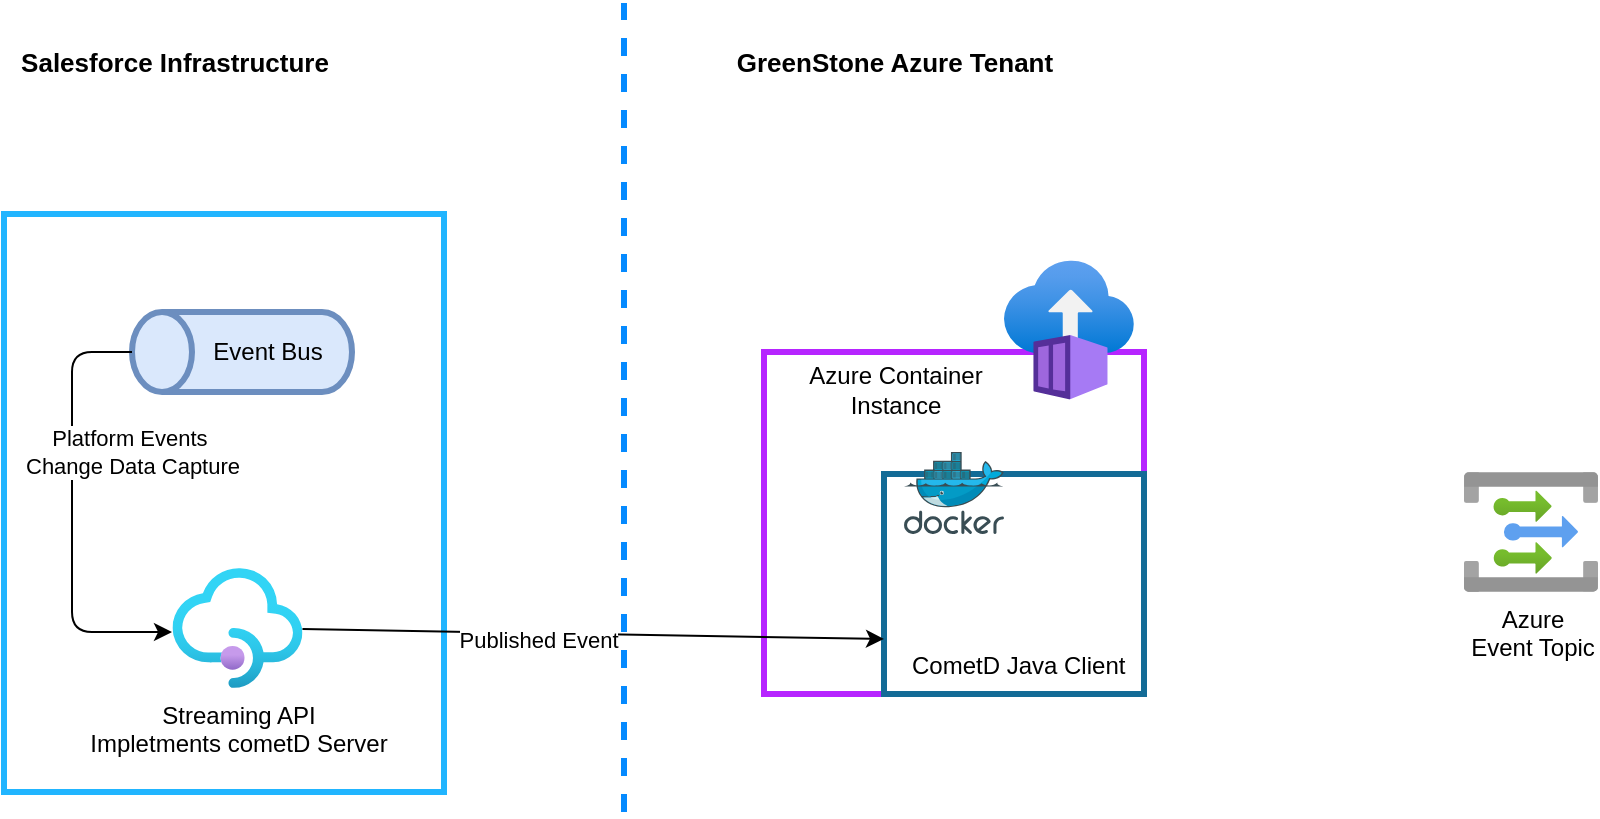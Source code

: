 <mxfile version="14.1.8" type="github">
  <diagram id="1p904DRUSOk9_n-IS_4u" name="Page-1">
    <mxGraphModel dx="1422" dy="762" grid="1" gridSize="10" guides="1" tooltips="1" connect="1" arrows="1" fold="1" page="1" pageScale="1" pageWidth="1100" pageHeight="850" math="0" shadow="0">
      <root>
        <mxCell id="0" />
        <mxCell id="1" parent="0" />
        <mxCell id="9GGa9re0MsrtyDnr-Xyq-20" value="" style="rounded=0;whiteSpace=wrap;html=1;strokeWidth=3;fillColor=none;strokeColor=#B624FF;" vertex="1" parent="1">
          <mxGeometry x="420" y="180" width="190" height="171" as="geometry" />
        </mxCell>
        <mxCell id="9GGa9re0MsrtyDnr-Xyq-19" value="" style="rounded=0;whiteSpace=wrap;html=1;strokeWidth=3;fillColor=none;strokeColor=#136B96;" vertex="1" parent="1">
          <mxGeometry x="480" y="241" width="130" height="110" as="geometry" />
        </mxCell>
        <mxCell id="9GGa9re0MsrtyDnr-Xyq-12" value="" style="rounded=0;whiteSpace=wrap;html=1;strokeWidth=3;fillColor=none;strokeColor=#21B5FF;" vertex="1" parent="1">
          <mxGeometry x="40" y="111" width="220" height="289" as="geometry" />
        </mxCell>
        <mxCell id="9GGa9re0MsrtyDnr-Xyq-8" value="Streaming API&lt;br&gt;Impletments cometD Server" style="aspect=fixed;html=1;points=[];align=center;image;fontSize=12;image=img/lib/azure2/integration/API_Management_Services.svg;strokeColor=#8D36FF;strokeWidth=3;fillColor=none;" vertex="1" parent="1">
          <mxGeometry x="124.23" y="288" width="65" height="60" as="geometry" />
        </mxCell>
        <mxCell id="SHI-ktM-hE5Mo1x6OOOh-1" value="&lt;div&gt;Azure &lt;br&gt;&lt;/div&gt;&lt;div&gt;Event Topic&lt;/div&gt;" style="aspect=fixed;html=1;points=[];align=center;image;fontSize=12;image=img/lib/azure2/integration/Event_Grid_Topics.svg;" parent="1" vertex="1">
          <mxGeometry x="770" y="240" width="67" height="60" as="geometry" />
        </mxCell>
        <mxCell id="SHI-ktM-hE5Mo1x6OOOh-8" value="CometD Java Client" style="shape=image;imageAspect=0;aspect=fixed;verticalLabelPosition=bottom;verticalAlign=top;image=https://external-content.duckduckgo.com/iu/?u=http%3A%2F%2Fwww.vhqpostsg.com%2Fcometd%2FcometdLogo.png&amp;f=1&amp;nofb=1;" parent="1" vertex="1">
          <mxGeometry x="501.05" y="271" width="92.6" height="52" as="geometry" />
        </mxCell>
        <mxCell id="SHI-ktM-hE5Mo1x6OOOh-27" value="" style="endArrow=none;dashed=1;html=1;fontColor=#058AFF;strokeColor=#058AFF;strokeWidth=3;" parent="1" edge="1">
          <mxGeometry width="50" height="50" relative="1" as="geometry">
            <mxPoint x="350" y="410" as="sourcePoint" />
            <mxPoint x="350" y="5.5" as="targetPoint" />
          </mxGeometry>
        </mxCell>
        <mxCell id="SHI-ktM-hE5Mo1x6OOOh-28" value="GreenStone Azure Tenant" style="text;html=1;strokeColor=none;fillColor=none;align=center;verticalAlign=middle;whiteSpace=wrap;rounded=0;fontStyle=1;fontSize=13;" parent="1" vertex="1">
          <mxGeometry x="400" y="20" width="171.3" height="30" as="geometry" />
        </mxCell>
        <mxCell id="SHI-ktM-hE5Mo1x6OOOh-9" value="" style="shape=image;imageAspect=0;aspect=fixed;verticalLabelPosition=bottom;verticalAlign=top;image=https://external-content.duckduckgo.com/iu/?u=https%3A%2F%2Fupload.wikimedia.org%2Fwikipedia%2Fen%2Fthumb%2F8%2F83%2FSalesforce_logo.svg%2F1200px-Salesforce_logo.svg.png&amp;f=1&amp;nofb=1;" parent="1" vertex="1">
          <mxGeometry x="64" y="70" width="91.42" height="64" as="geometry" />
        </mxCell>
        <mxCell id="9GGa9re0MsrtyDnr-Xyq-2" value="Event Bus" style="shape=cylinder3;whiteSpace=wrap;html=1;boundedLbl=1;backgroundOutline=1;size=15;strokeWidth=3;direction=north;strokeColor=#6c8ebf;fillColor=#dae8fc;" vertex="1" parent="1">
          <mxGeometry x="104" y="160" width="110" height="40" as="geometry" />
        </mxCell>
        <mxCell id="9GGa9re0MsrtyDnr-Xyq-3" value="" style="shape=image;imageAspect=0;aspect=fixed;verticalLabelPosition=bottom;verticalAlign=top;image=https://external-content.duckduckgo.com/iu/?u=http%3A%2F%2Fwww.vhqpostsg.com%2Fcometd%2FcometdLogo.png&amp;f=1&amp;nofb=1;" vertex="1" parent="1">
          <mxGeometry x="114" y="240" width="85.47" height="48" as="geometry" />
        </mxCell>
        <mxCell id="9GGa9re0MsrtyDnr-Xyq-5" value="" style="aspect=fixed;html=1;points=[];align=center;image;fontSize=12;image=img/lib/mscae/Docker.svg;strokeColor=#8D36FF;strokeWidth=3;fillColor=none;" vertex="1" parent="1">
          <mxGeometry x="490" y="230" width="50" height="41" as="geometry" />
        </mxCell>
        <mxCell id="9GGa9re0MsrtyDnr-Xyq-10" value="" style="endArrow=classic;html=1;exitX=0.5;exitY=0;exitDx=0;exitDy=0;exitPerimeter=0;" edge="1" parent="1" source="9GGa9re0MsrtyDnr-Xyq-2">
          <mxGeometry width="50" height="50" relative="1" as="geometry">
            <mxPoint x="564" y="400" as="sourcePoint" />
            <mxPoint x="124" y="320" as="targetPoint" />
            <Array as="points">
              <mxPoint x="74" y="180" />
              <mxPoint x="74" y="320" />
            </Array>
          </mxGeometry>
        </mxCell>
        <mxCell id="9GGa9re0MsrtyDnr-Xyq-11" value="Platform Events&amp;nbsp;&lt;br&gt;Change Data Capture" style="edgeLabel;html=1;align=center;verticalAlign=middle;resizable=0;points=[];" vertex="1" connectable="0" parent="9GGa9re0MsrtyDnr-Xyq-10">
          <mxGeometry x="-0.273" y="2" relative="1" as="geometry">
            <mxPoint x="28" as="offset" />
          </mxGeometry>
        </mxCell>
        <mxCell id="9GGa9re0MsrtyDnr-Xyq-13" value="" style="endArrow=classic;html=1;entryX=0;entryY=0.75;entryDx=0;entryDy=0;" edge="1" parent="1" source="9GGa9re0MsrtyDnr-Xyq-8" target="9GGa9re0MsrtyDnr-Xyq-19">
          <mxGeometry width="50" height="50" relative="1" as="geometry">
            <mxPoint x="380" y="370" as="sourcePoint" />
            <mxPoint x="430" y="320" as="targetPoint" />
          </mxGeometry>
        </mxCell>
        <mxCell id="9GGa9re0MsrtyDnr-Xyq-16" value="Published Event" style="edgeLabel;html=1;align=center;verticalAlign=middle;resizable=0;points=[];" vertex="1" connectable="0" parent="9GGa9re0MsrtyDnr-Xyq-13">
          <mxGeometry x="-0.188" y="-3" relative="1" as="geometry">
            <mxPoint as="offset" />
          </mxGeometry>
        </mxCell>
        <mxCell id="9GGa9re0MsrtyDnr-Xyq-17" value="Salesforce Infrastructure" style="text;html=1;strokeColor=none;fillColor=none;align=center;verticalAlign=middle;whiteSpace=wrap;rounded=0;fontStyle=1;fontSize=13;" vertex="1" parent="1">
          <mxGeometry x="40" y="20" width="171.3" height="30" as="geometry" />
        </mxCell>
        <mxCell id="9GGa9re0MsrtyDnr-Xyq-18" value="" style="aspect=fixed;html=1;points=[];align=center;image;fontSize=12;image=img/lib/azure2/containers/Container_Instances.svg;strokeColor=#21B5FF;strokeWidth=3;fillColor=none;" vertex="1" parent="1">
          <mxGeometry x="540" y="134" width="64.93" height="70" as="geometry" />
        </mxCell>
        <mxCell id="9GGa9re0MsrtyDnr-Xyq-22" value="Azure Container Instance" style="text;html=1;strokeColor=none;fillColor=none;align=center;verticalAlign=middle;whiteSpace=wrap;rounded=0;" vertex="1" parent="1">
          <mxGeometry x="425.65" y="193" width="120" height="11" as="geometry" />
        </mxCell>
      </root>
    </mxGraphModel>
  </diagram>
</mxfile>
